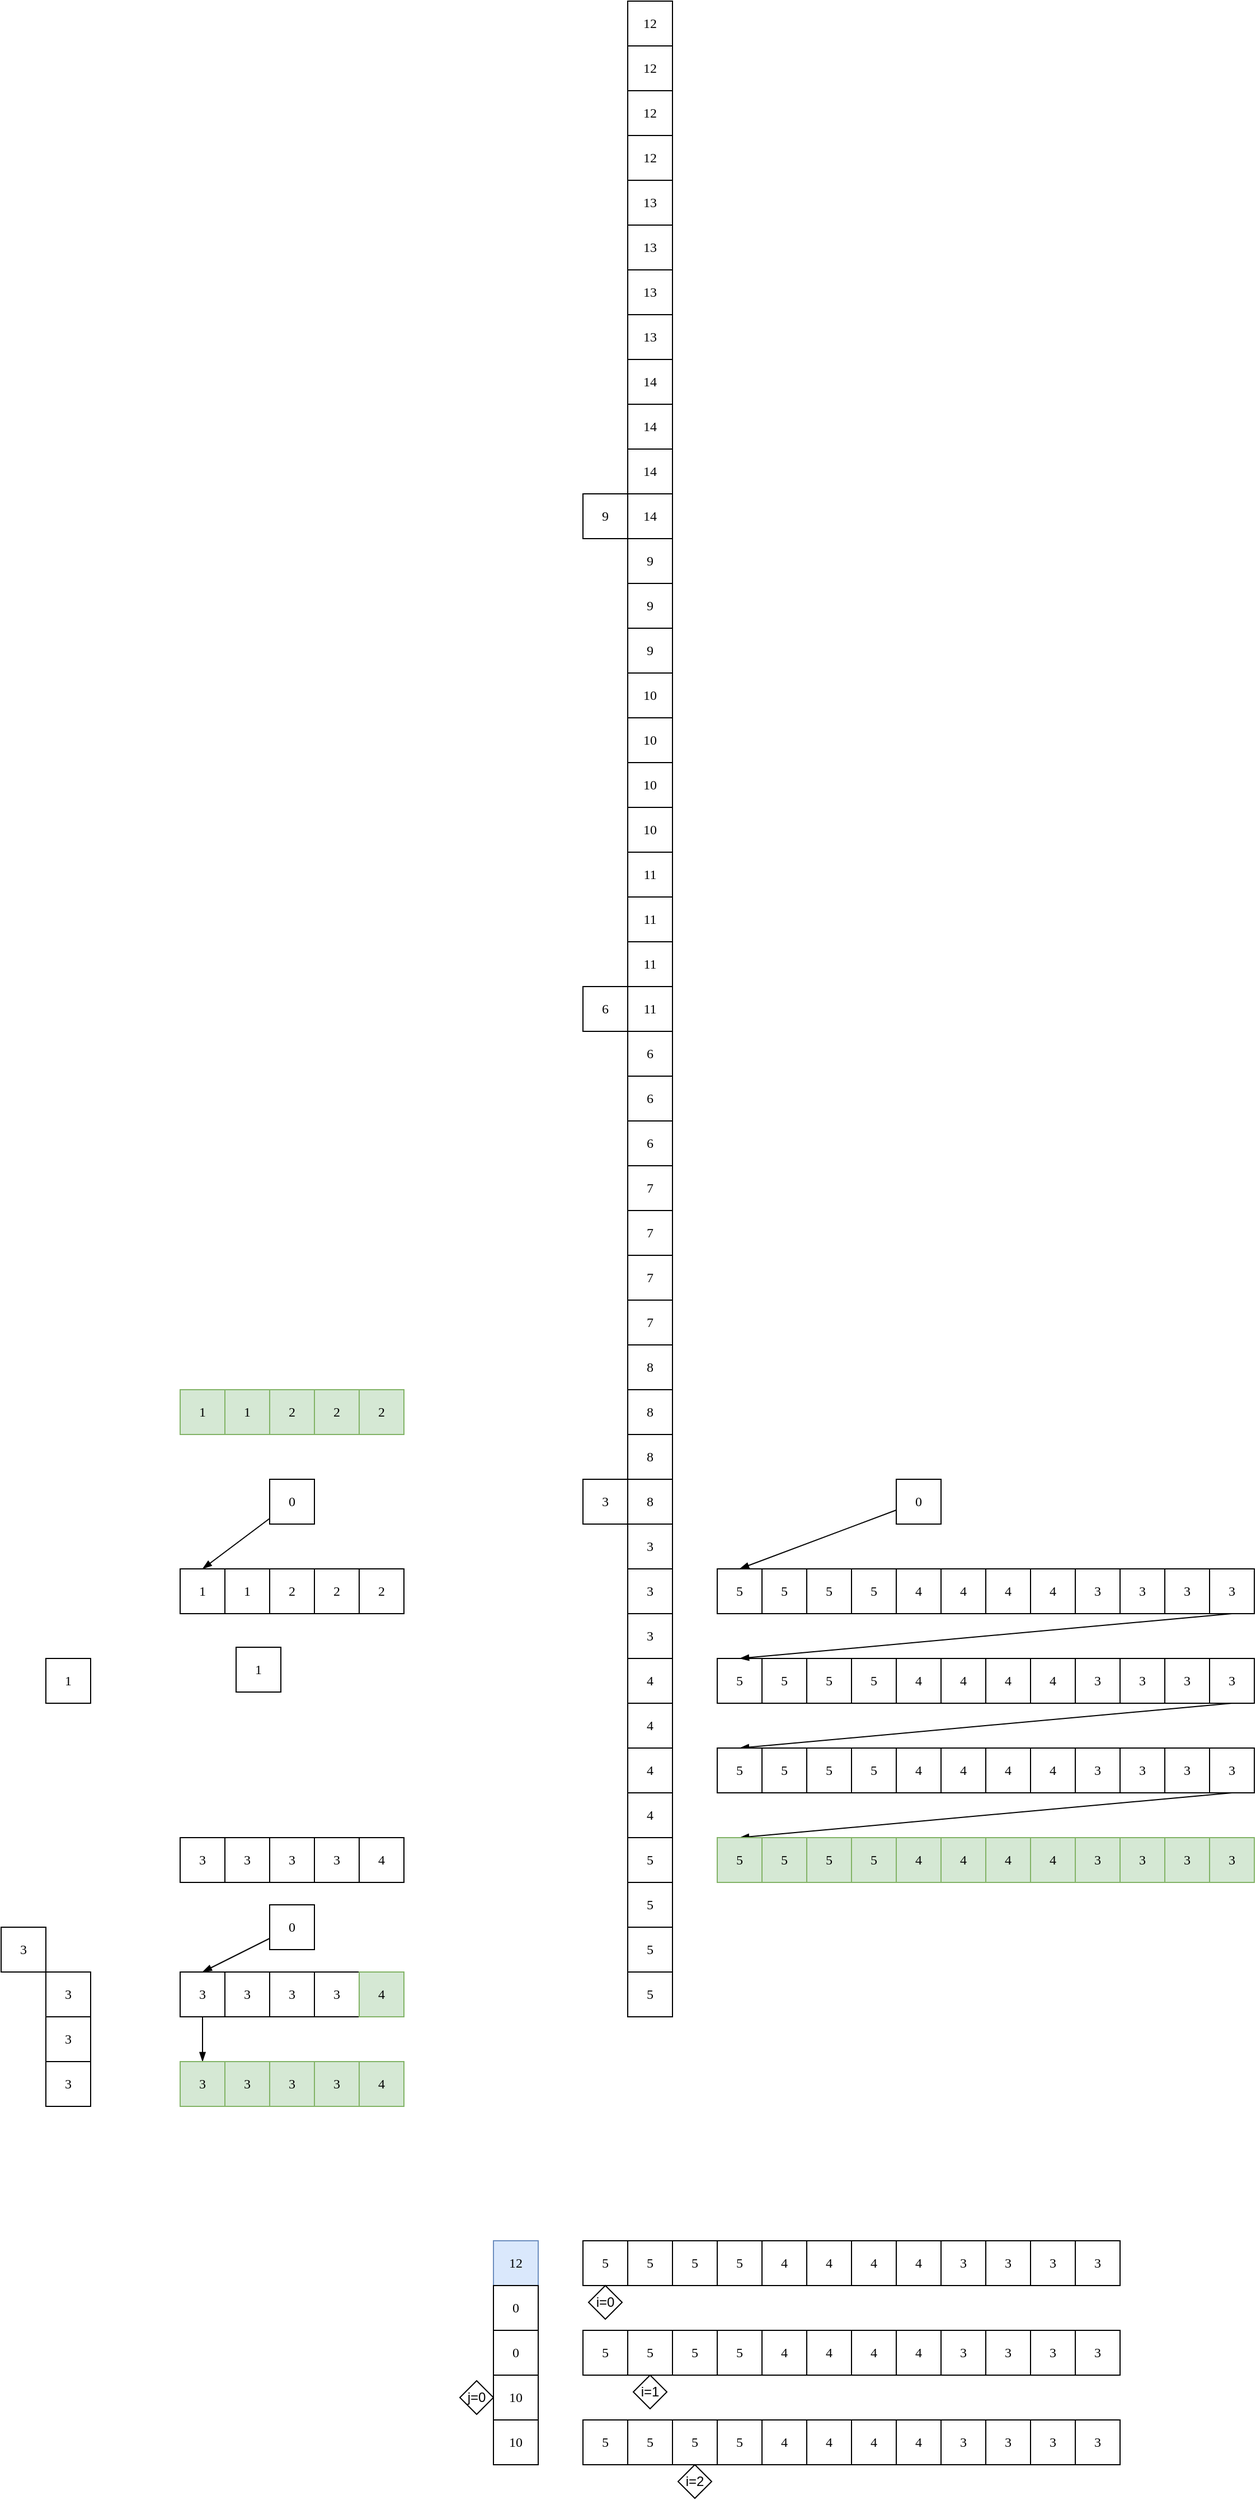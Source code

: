 <mxfile version="14.5.1" type="device"><diagram id="EjArKT-MrFbx6aZLU-S4" name="Page-1"><mxGraphModel dx="1936" dy="1906" grid="1" gridSize="10" guides="1" tooltips="1" connect="1" arrows="1" fold="1" page="1" pageScale="1" pageWidth="850" pageHeight="1100" math="0" shadow="0"><root><mxCell id="0"/><mxCell id="1" parent="0"/><mxCell id="C1ttHeHNdcTiGG76rLn--2" value="&lt;font face=&quot;Lucida Console&quot;&gt;5&lt;/font&gt;" style="rounded=0;whiteSpace=wrap;html=1;" parent="1" vertex="1"><mxGeometry x="440" y="400" width="40" height="40" as="geometry"/></mxCell><mxCell id="C1ttHeHNdcTiGG76rLn--3" value="&lt;font face=&quot;Lucida Console&quot;&gt;5&lt;/font&gt;" style="rounded=0;whiteSpace=wrap;html=1;" parent="1" vertex="1"><mxGeometry x="480" y="400" width="40" height="40" as="geometry"/></mxCell><mxCell id="C1ttHeHNdcTiGG76rLn--4" value="&lt;font face=&quot;Lucida Console&quot;&gt;5&lt;/font&gt;" style="rounded=0;whiteSpace=wrap;html=1;" parent="1" vertex="1"><mxGeometry x="520" y="400" width="40" height="40" as="geometry"/></mxCell><mxCell id="gnyh0RW03Y6L-Gr9g4Ej-10" value="&lt;font face=&quot;Lucida Console&quot;&gt;5&lt;/font&gt;" style="rounded=0;whiteSpace=wrap;html=1;" parent="1" vertex="1"><mxGeometry x="560" y="400" width="40" height="40" as="geometry"/></mxCell><mxCell id="aMTXU6fNkwUhZqyUOKyy-1" value="&lt;font face=&quot;Lucida Console&quot;&gt;4&lt;/font&gt;" style="rounded=0;whiteSpace=wrap;html=1;" parent="1" vertex="1"><mxGeometry x="600" y="400" width="40" height="40" as="geometry"/></mxCell><mxCell id="aMTXU6fNkwUhZqyUOKyy-2" value="&lt;font face=&quot;Lucida Console&quot;&gt;4&lt;/font&gt;" style="rounded=0;whiteSpace=wrap;html=1;" parent="1" vertex="1"><mxGeometry x="640" y="400" width="40" height="40" as="geometry"/></mxCell><mxCell id="aMTXU6fNkwUhZqyUOKyy-3" value="&lt;font face=&quot;Lucida Console&quot;&gt;4&lt;/font&gt;" style="rounded=0;whiteSpace=wrap;html=1;" parent="1" vertex="1"><mxGeometry x="680" y="400" width="40" height="40" as="geometry"/></mxCell><mxCell id="aMTXU6fNkwUhZqyUOKyy-4" value="&lt;font face=&quot;Lucida Console&quot;&gt;4&lt;/font&gt;" style="rounded=0;whiteSpace=wrap;html=1;" parent="1" vertex="1"><mxGeometry x="720" y="400" width="40" height="40" as="geometry"/></mxCell><mxCell id="aMTXU6fNkwUhZqyUOKyy-5" value="&lt;font face=&quot;Lucida Console&quot;&gt;3&lt;/font&gt;" style="rounded=0;whiteSpace=wrap;html=1;" parent="1" vertex="1"><mxGeometry x="760" y="400" width="40" height="40" as="geometry"/></mxCell><mxCell id="aMTXU6fNkwUhZqyUOKyy-6" value="&lt;font face=&quot;Lucida Console&quot;&gt;3&lt;/font&gt;" style="rounded=0;whiteSpace=wrap;html=1;" parent="1" vertex="1"><mxGeometry x="800" y="400" width="40" height="40" as="geometry"/></mxCell><mxCell id="aMTXU6fNkwUhZqyUOKyy-7" value="&lt;font face=&quot;Lucida Console&quot;&gt;3&lt;/font&gt;" style="rounded=0;whiteSpace=wrap;html=1;" parent="1" vertex="1"><mxGeometry x="840" y="400" width="40" height="40" as="geometry"/></mxCell><mxCell id="VJB4Swj6AAldRG0jfwW1-100" style="edgeStyle=none;rounded=0;orthogonalLoop=1;jettySize=auto;html=1;entryX=0.5;entryY=0;entryDx=0;entryDy=0;endArrow=blockThin;endFill=1;exitX=0.5;exitY=1;exitDx=0;exitDy=0;" edge="1" parent="1" source="aMTXU6fNkwUhZqyUOKyy-8" target="VJB4Swj6AAldRG0jfwW1-52"><mxGeometry relative="1" as="geometry"/></mxCell><mxCell id="aMTXU6fNkwUhZqyUOKyy-8" value="&lt;font face=&quot;Lucida Console&quot;&gt;3&lt;/font&gt;" style="rounded=0;whiteSpace=wrap;html=1;" parent="1" vertex="1"><mxGeometry x="880" y="400" width="40" height="40" as="geometry"/></mxCell><mxCell id="VJB4Swj6AAldRG0jfwW1-14" style="rounded=0;orthogonalLoop=1;jettySize=auto;html=1;entryX=0.5;entryY=0;entryDx=0;entryDy=0;endArrow=blockThin;endFill=1;" edge="1" parent="1" source="VJB4Swj6AAldRG0jfwW1-1" target="VJB4Swj6AAldRG0jfwW1-2"><mxGeometry relative="1" as="geometry"/></mxCell><mxCell id="VJB4Swj6AAldRG0jfwW1-1" value="&lt;font face=&quot;Lucida Console&quot;&gt;0&lt;/font&gt;" style="rounded=0;whiteSpace=wrap;html=1;" vertex="1" parent="1"><mxGeometry x="600" y="240" width="40" height="40" as="geometry"/></mxCell><mxCell id="VJB4Swj6AAldRG0jfwW1-15" style="edgeStyle=none;rounded=0;orthogonalLoop=1;jettySize=auto;html=1;entryX=0.5;entryY=0;entryDx=0;entryDy=0;endArrow=blockThin;endFill=1;exitX=0.5;exitY=1;exitDx=0;exitDy=0;" edge="1" parent="1" source="VJB4Swj6AAldRG0jfwW1-13" target="C1ttHeHNdcTiGG76rLn--2"><mxGeometry relative="1" as="geometry"/></mxCell><mxCell id="VJB4Swj6AAldRG0jfwW1-2" value="&lt;font face=&quot;Lucida Console&quot;&gt;5&lt;/font&gt;" style="rounded=0;whiteSpace=wrap;html=1;" vertex="1" parent="1"><mxGeometry x="440" y="320" width="40" height="40" as="geometry"/></mxCell><mxCell id="VJB4Swj6AAldRG0jfwW1-3" value="&lt;font face=&quot;Lucida Console&quot;&gt;5&lt;/font&gt;" style="rounded=0;whiteSpace=wrap;html=1;" vertex="1" parent="1"><mxGeometry x="480" y="320" width="40" height="40" as="geometry"/></mxCell><mxCell id="VJB4Swj6AAldRG0jfwW1-4" value="&lt;font face=&quot;Lucida Console&quot;&gt;5&lt;/font&gt;" style="rounded=0;whiteSpace=wrap;html=1;" vertex="1" parent="1"><mxGeometry x="520" y="320" width="40" height="40" as="geometry"/></mxCell><mxCell id="VJB4Swj6AAldRG0jfwW1-5" value="&lt;font face=&quot;Lucida Console&quot;&gt;5&lt;/font&gt;" style="rounded=0;whiteSpace=wrap;html=1;" vertex="1" parent="1"><mxGeometry x="560" y="320" width="40" height="40" as="geometry"/></mxCell><mxCell id="VJB4Swj6AAldRG0jfwW1-6" value="&lt;font face=&quot;Lucida Console&quot;&gt;4&lt;/font&gt;" style="rounded=0;whiteSpace=wrap;html=1;" vertex="1" parent="1"><mxGeometry x="600" y="320" width="40" height="40" as="geometry"/></mxCell><mxCell id="VJB4Swj6AAldRG0jfwW1-7" value="&lt;font face=&quot;Lucida Console&quot;&gt;4&lt;/font&gt;" style="rounded=0;whiteSpace=wrap;html=1;" vertex="1" parent="1"><mxGeometry x="640" y="320" width="40" height="40" as="geometry"/></mxCell><mxCell id="VJB4Swj6AAldRG0jfwW1-8" value="&lt;font face=&quot;Lucida Console&quot;&gt;4&lt;/font&gt;" style="rounded=0;whiteSpace=wrap;html=1;" vertex="1" parent="1"><mxGeometry x="680" y="320" width="40" height="40" as="geometry"/></mxCell><mxCell id="VJB4Swj6AAldRG0jfwW1-9" value="&lt;font face=&quot;Lucida Console&quot;&gt;4&lt;/font&gt;" style="rounded=0;whiteSpace=wrap;html=1;" vertex="1" parent="1"><mxGeometry x="720" y="320" width="40" height="40" as="geometry"/></mxCell><mxCell id="VJB4Swj6AAldRG0jfwW1-10" value="&lt;font face=&quot;Lucida Console&quot;&gt;3&lt;/font&gt;" style="rounded=0;whiteSpace=wrap;html=1;" vertex="1" parent="1"><mxGeometry x="760" y="320" width="40" height="40" as="geometry"/></mxCell><mxCell id="VJB4Swj6AAldRG0jfwW1-11" value="&lt;font face=&quot;Lucida Console&quot;&gt;3&lt;/font&gt;" style="rounded=0;whiteSpace=wrap;html=1;" vertex="1" parent="1"><mxGeometry x="800" y="320" width="40" height="40" as="geometry"/></mxCell><mxCell id="VJB4Swj6AAldRG0jfwW1-12" value="&lt;font face=&quot;Lucida Console&quot;&gt;3&lt;/font&gt;" style="rounded=0;whiteSpace=wrap;html=1;" vertex="1" parent="1"><mxGeometry x="840" y="320" width="40" height="40" as="geometry"/></mxCell><mxCell id="VJB4Swj6AAldRG0jfwW1-13" value="&lt;font face=&quot;Lucida Console&quot;&gt;3&lt;/font&gt;" style="rounded=0;whiteSpace=wrap;html=1;" vertex="1" parent="1"><mxGeometry x="880" y="320" width="40" height="40" as="geometry"/></mxCell><mxCell id="VJB4Swj6AAldRG0jfwW1-16" value="&lt;font face=&quot;Lucida Console&quot;&gt;1&lt;/font&gt;" style="rounded=0;whiteSpace=wrap;html=1;" vertex="1" parent="1"><mxGeometry x="-40" y="320" width="40" height="40" as="geometry"/></mxCell><mxCell id="VJB4Swj6AAldRG0jfwW1-17" value="&lt;font face=&quot;Lucida Console&quot;&gt;1&lt;/font&gt;" style="rounded=0;whiteSpace=wrap;html=1;" vertex="1" parent="1"><mxGeometry y="320" width="40" height="40" as="geometry"/></mxCell><mxCell id="VJB4Swj6AAldRG0jfwW1-18" value="&lt;font face=&quot;Lucida Console&quot;&gt;2&lt;/font&gt;" style="rounded=0;whiteSpace=wrap;html=1;" vertex="1" parent="1"><mxGeometry x="40" y="320" width="40" height="40" as="geometry"/></mxCell><mxCell id="VJB4Swj6AAldRG0jfwW1-19" value="&lt;font face=&quot;Lucida Console&quot;&gt;2&lt;/font&gt;" style="rounded=0;whiteSpace=wrap;html=1;" vertex="1" parent="1"><mxGeometry x="80" y="320" width="40" height="40" as="geometry"/></mxCell><mxCell id="VJB4Swj6AAldRG0jfwW1-20" value="&lt;font face=&quot;Lucida Console&quot;&gt;2&lt;/font&gt;" style="rounded=0;whiteSpace=wrap;html=1;" vertex="1" parent="1"><mxGeometry x="120" y="320" width="40" height="40" as="geometry"/></mxCell><mxCell id="VJB4Swj6AAldRG0jfwW1-22" style="edgeStyle=none;rounded=0;orthogonalLoop=1;jettySize=auto;html=1;entryX=0.5;entryY=0;entryDx=0;entryDy=0;endArrow=blockThin;endFill=1;" edge="1" parent="1" source="VJB4Swj6AAldRG0jfwW1-21" target="VJB4Swj6AAldRG0jfwW1-16"><mxGeometry relative="1" as="geometry"/></mxCell><mxCell id="VJB4Swj6AAldRG0jfwW1-21" value="&lt;font face=&quot;Lucida Console&quot;&gt;0&lt;/font&gt;" style="rounded=0;whiteSpace=wrap;html=1;" vertex="1" parent="1"><mxGeometry x="40" y="240" width="40" height="40" as="geometry"/></mxCell><mxCell id="VJB4Swj6AAldRG0jfwW1-23" value="&lt;font face=&quot;Lucida Console&quot;&gt;1&lt;/font&gt;" style="rounded=0;whiteSpace=wrap;html=1;fillColor=#d5e8d4;strokeColor=#82b366;" vertex="1" parent="1"><mxGeometry x="-40" y="160" width="40" height="40" as="geometry"/></mxCell><mxCell id="VJB4Swj6AAldRG0jfwW1-24" value="&lt;font face=&quot;Lucida Console&quot;&gt;1&lt;/font&gt;" style="rounded=0;whiteSpace=wrap;html=1;fillColor=#d5e8d4;strokeColor=#82b366;" vertex="1" parent="1"><mxGeometry y="160" width="40" height="40" as="geometry"/></mxCell><mxCell id="VJB4Swj6AAldRG0jfwW1-25" value="&lt;font face=&quot;Lucida Console&quot;&gt;2&lt;/font&gt;" style="rounded=0;whiteSpace=wrap;html=1;fillColor=#d5e8d4;strokeColor=#82b366;" vertex="1" parent="1"><mxGeometry x="40" y="160" width="40" height="40" as="geometry"/></mxCell><mxCell id="VJB4Swj6AAldRG0jfwW1-26" value="&lt;font face=&quot;Lucida Console&quot;&gt;2&lt;/font&gt;" style="rounded=0;whiteSpace=wrap;html=1;fillColor=#d5e8d4;strokeColor=#82b366;" vertex="1" parent="1"><mxGeometry x="80" y="160" width="40" height="40" as="geometry"/></mxCell><mxCell id="VJB4Swj6AAldRG0jfwW1-27" value="&lt;font face=&quot;Lucida Console&quot;&gt;2&lt;/font&gt;" style="rounded=0;whiteSpace=wrap;html=1;fillColor=#d5e8d4;strokeColor=#82b366;" vertex="1" parent="1"><mxGeometry x="120" y="160" width="40" height="40" as="geometry"/></mxCell><mxCell id="VJB4Swj6AAldRG0jfwW1-28" value="&lt;font face=&quot;Lucida Console&quot;&gt;1&lt;/font&gt;" style="rounded=0;whiteSpace=wrap;html=1;" vertex="1" parent="1"><mxGeometry x="-160" y="400" width="40" height="40" as="geometry"/></mxCell><mxCell id="VJB4Swj6AAldRG0jfwW1-29" value="&lt;font face=&quot;Lucida Console&quot;&gt;1&lt;/font&gt;" style="rounded=0;whiteSpace=wrap;html=1;" vertex="1" parent="1"><mxGeometry x="10" y="390" width="40" height="40" as="geometry"/></mxCell><mxCell id="VJB4Swj6AAldRG0jfwW1-30" value="&lt;font face=&quot;Lucida Console&quot;&gt;3&lt;/font&gt;" style="rounded=0;whiteSpace=wrap;html=1;" vertex="1" parent="1"><mxGeometry x="-40" y="560" width="40" height="40" as="geometry"/></mxCell><mxCell id="VJB4Swj6AAldRG0jfwW1-31" value="&lt;font face=&quot;Lucida Console&quot;&gt;3&lt;/font&gt;" style="rounded=0;whiteSpace=wrap;html=1;" vertex="1" parent="1"><mxGeometry y="560" width="40" height="40" as="geometry"/></mxCell><mxCell id="VJB4Swj6AAldRG0jfwW1-32" value="&lt;font face=&quot;Lucida Console&quot;&gt;3&lt;/font&gt;" style="rounded=0;whiteSpace=wrap;html=1;" vertex="1" parent="1"><mxGeometry x="40" y="560" width="40" height="40" as="geometry"/></mxCell><mxCell id="VJB4Swj6AAldRG0jfwW1-33" value="&lt;font face=&quot;Lucida Console&quot;&gt;3&lt;/font&gt;" style="rounded=0;whiteSpace=wrap;html=1;" vertex="1" parent="1"><mxGeometry x="80" y="560" width="40" height="40" as="geometry"/></mxCell><mxCell id="VJB4Swj6AAldRG0jfwW1-34" value="&lt;font face=&quot;Lucida Console&quot;&gt;4&lt;/font&gt;" style="rounded=0;whiteSpace=wrap;html=1;" vertex="1" parent="1"><mxGeometry x="120" y="560" width="40" height="40" as="geometry"/></mxCell><mxCell id="VJB4Swj6AAldRG0jfwW1-51" value="" style="edgeStyle=none;rounded=0;orthogonalLoop=1;jettySize=auto;html=1;endArrow=blockThin;endFill=1;entryX=0.5;entryY=0;entryDx=0;entryDy=0;" edge="1" parent="1" source="VJB4Swj6AAldRG0jfwW1-35" target="VJB4Swj6AAldRG0jfwW1-46"><mxGeometry relative="1" as="geometry"/></mxCell><mxCell id="VJB4Swj6AAldRG0jfwW1-35" value="&lt;font face=&quot;Lucida Console&quot;&gt;3&lt;/font&gt;" style="rounded=0;whiteSpace=wrap;html=1;" vertex="1" parent="1"><mxGeometry x="-40" y="680" width="40" height="40" as="geometry"/></mxCell><mxCell id="VJB4Swj6AAldRG0jfwW1-36" value="&lt;font face=&quot;Lucida Console&quot;&gt;3&lt;/font&gt;" style="rounded=0;whiteSpace=wrap;html=1;" vertex="1" parent="1"><mxGeometry y="680" width="40" height="40" as="geometry"/></mxCell><mxCell id="VJB4Swj6AAldRG0jfwW1-37" value="&lt;font face=&quot;Lucida Console&quot;&gt;3&lt;/font&gt;" style="rounded=0;whiteSpace=wrap;html=1;" vertex="1" parent="1"><mxGeometry x="40" y="680" width="40" height="40" as="geometry"/></mxCell><mxCell id="VJB4Swj6AAldRG0jfwW1-38" value="&lt;font face=&quot;Lucida Console&quot;&gt;3&lt;/font&gt;" style="rounded=0;whiteSpace=wrap;html=1;" vertex="1" parent="1"><mxGeometry x="80" y="680" width="40" height="40" as="geometry"/></mxCell><mxCell id="VJB4Swj6AAldRG0jfwW1-39" value="&lt;font face=&quot;Lucida Console&quot;&gt;4&lt;/font&gt;" style="rounded=0;whiteSpace=wrap;html=1;fillColor=#d5e8d4;strokeColor=#82b366;" vertex="1" parent="1"><mxGeometry x="120" y="680" width="40" height="40" as="geometry"/></mxCell><mxCell id="VJB4Swj6AAldRG0jfwW1-41" style="edgeStyle=none;rounded=0;orthogonalLoop=1;jettySize=auto;html=1;entryX=0.5;entryY=0;entryDx=0;entryDy=0;endArrow=blockThin;endFill=1;" edge="1" parent="1" source="VJB4Swj6AAldRG0jfwW1-40" target="VJB4Swj6AAldRG0jfwW1-35"><mxGeometry relative="1" as="geometry"/></mxCell><mxCell id="VJB4Swj6AAldRG0jfwW1-40" value="&lt;font face=&quot;Lucida Console&quot;&gt;0&lt;/font&gt;" style="rounded=0;whiteSpace=wrap;html=1;" vertex="1" parent="1"><mxGeometry x="40" y="620" width="40" height="40" as="geometry"/></mxCell><mxCell id="VJB4Swj6AAldRG0jfwW1-42" value="&lt;font face=&quot;Lucida Console&quot;&gt;3&lt;/font&gt;" style="rounded=0;whiteSpace=wrap;html=1;" vertex="1" parent="1"><mxGeometry x="-160" y="760" width="40" height="40" as="geometry"/></mxCell><mxCell id="VJB4Swj6AAldRG0jfwW1-43" value="&lt;font face=&quot;Lucida Console&quot;&gt;3&lt;/font&gt;" style="rounded=0;whiteSpace=wrap;html=1;" vertex="1" parent="1"><mxGeometry x="-160" y="720" width="40" height="40" as="geometry"/></mxCell><mxCell id="VJB4Swj6AAldRG0jfwW1-44" value="&lt;font face=&quot;Lucida Console&quot;&gt;3&lt;/font&gt;" style="rounded=0;whiteSpace=wrap;html=1;" vertex="1" parent="1"><mxGeometry x="-160" y="680" width="40" height="40" as="geometry"/></mxCell><mxCell id="VJB4Swj6AAldRG0jfwW1-45" value="&lt;font face=&quot;Lucida Console&quot;&gt;3&lt;/font&gt;" style="rounded=0;whiteSpace=wrap;html=1;" vertex="1" parent="1"><mxGeometry x="-200" y="640" width="40" height="40" as="geometry"/></mxCell><mxCell id="VJB4Swj6AAldRG0jfwW1-46" value="&lt;font face=&quot;Lucida Console&quot;&gt;3&lt;/font&gt;" style="rounded=0;whiteSpace=wrap;html=1;fillColor=#d5e8d4;strokeColor=#82b366;" vertex="1" parent="1"><mxGeometry x="-40" y="760" width="40" height="40" as="geometry"/></mxCell><mxCell id="VJB4Swj6AAldRG0jfwW1-47" value="&lt;font face=&quot;Lucida Console&quot;&gt;3&lt;/font&gt;" style="rounded=0;whiteSpace=wrap;html=1;fillColor=#d5e8d4;strokeColor=#82b366;" vertex="1" parent="1"><mxGeometry y="760" width="40" height="40" as="geometry"/></mxCell><mxCell id="VJB4Swj6AAldRG0jfwW1-48" value="&lt;font face=&quot;Lucida Console&quot;&gt;3&lt;/font&gt;" style="rounded=0;whiteSpace=wrap;html=1;fillColor=#d5e8d4;strokeColor=#82b366;" vertex="1" parent="1"><mxGeometry x="40" y="760" width="40" height="40" as="geometry"/></mxCell><mxCell id="VJB4Swj6AAldRG0jfwW1-49" value="&lt;font face=&quot;Lucida Console&quot;&gt;3&lt;/font&gt;" style="rounded=0;whiteSpace=wrap;html=1;fillColor=#d5e8d4;strokeColor=#82b366;" vertex="1" parent="1"><mxGeometry x="80" y="760" width="40" height="40" as="geometry"/></mxCell><mxCell id="VJB4Swj6AAldRG0jfwW1-50" value="&lt;font face=&quot;Lucida Console&quot;&gt;4&lt;/font&gt;" style="rounded=0;whiteSpace=wrap;html=1;fillColor=#d5e8d4;strokeColor=#82b366;" vertex="1" parent="1"><mxGeometry x="120" y="760" width="40" height="40" as="geometry"/></mxCell><mxCell id="VJB4Swj6AAldRG0jfwW1-52" value="&lt;font face=&quot;Lucida Console&quot;&gt;5&lt;/font&gt;" style="rounded=0;whiteSpace=wrap;html=1;" vertex="1" parent="1"><mxGeometry x="440" y="480" width="40" height="40" as="geometry"/></mxCell><mxCell id="VJB4Swj6AAldRG0jfwW1-53" value="&lt;font face=&quot;Lucida Console&quot;&gt;5&lt;/font&gt;" style="rounded=0;whiteSpace=wrap;html=1;" vertex="1" parent="1"><mxGeometry x="480" y="480" width="40" height="40" as="geometry"/></mxCell><mxCell id="VJB4Swj6AAldRG0jfwW1-54" value="&lt;font face=&quot;Lucida Console&quot;&gt;5&lt;/font&gt;" style="rounded=0;whiteSpace=wrap;html=1;" vertex="1" parent="1"><mxGeometry x="520" y="480" width="40" height="40" as="geometry"/></mxCell><mxCell id="VJB4Swj6AAldRG0jfwW1-55" value="&lt;font face=&quot;Lucida Console&quot;&gt;5&lt;/font&gt;" style="rounded=0;whiteSpace=wrap;html=1;" vertex="1" parent="1"><mxGeometry x="560" y="480" width="40" height="40" as="geometry"/></mxCell><mxCell id="VJB4Swj6AAldRG0jfwW1-56" value="&lt;font face=&quot;Lucida Console&quot;&gt;4&lt;/font&gt;" style="rounded=0;whiteSpace=wrap;html=1;" vertex="1" parent="1"><mxGeometry x="600" y="480" width="40" height="40" as="geometry"/></mxCell><mxCell id="VJB4Swj6AAldRG0jfwW1-57" value="&lt;font face=&quot;Lucida Console&quot;&gt;4&lt;/font&gt;" style="rounded=0;whiteSpace=wrap;html=1;" vertex="1" parent="1"><mxGeometry x="640" y="480" width="40" height="40" as="geometry"/></mxCell><mxCell id="VJB4Swj6AAldRG0jfwW1-58" value="&lt;font face=&quot;Lucida Console&quot;&gt;4&lt;/font&gt;" style="rounded=0;whiteSpace=wrap;html=1;" vertex="1" parent="1"><mxGeometry x="680" y="480" width="40" height="40" as="geometry"/></mxCell><mxCell id="VJB4Swj6AAldRG0jfwW1-59" value="&lt;font face=&quot;Lucida Console&quot;&gt;4&lt;/font&gt;" style="rounded=0;whiteSpace=wrap;html=1;" vertex="1" parent="1"><mxGeometry x="720" y="480" width="40" height="40" as="geometry"/></mxCell><mxCell id="VJB4Swj6AAldRG0jfwW1-60" value="&lt;font face=&quot;Lucida Console&quot;&gt;3&lt;/font&gt;" style="rounded=0;whiteSpace=wrap;html=1;" vertex="1" parent="1"><mxGeometry x="760" y="480" width="40" height="40" as="geometry"/></mxCell><mxCell id="VJB4Swj6AAldRG0jfwW1-61" value="&lt;font face=&quot;Lucida Console&quot;&gt;3&lt;/font&gt;" style="rounded=0;whiteSpace=wrap;html=1;" vertex="1" parent="1"><mxGeometry x="800" y="480" width="40" height="40" as="geometry"/></mxCell><mxCell id="VJB4Swj6AAldRG0jfwW1-62" value="&lt;font face=&quot;Lucida Console&quot;&gt;3&lt;/font&gt;" style="rounded=0;whiteSpace=wrap;html=1;" vertex="1" parent="1"><mxGeometry x="840" y="480" width="40" height="40" as="geometry"/></mxCell><mxCell id="VJB4Swj6AAldRG0jfwW1-125" style="edgeStyle=none;rounded=0;orthogonalLoop=1;jettySize=auto;html=1;entryX=0.5;entryY=0;entryDx=0;entryDy=0;endArrow=blockThin;endFill=1;exitX=0.5;exitY=1;exitDx=0;exitDy=0;" edge="1" parent="1" source="VJB4Swj6AAldRG0jfwW1-63" target="VJB4Swj6AAldRG0jfwW1-113"><mxGeometry relative="1" as="geometry"/></mxCell><mxCell id="VJB4Swj6AAldRG0jfwW1-63" value="&lt;font face=&quot;Lucida Console&quot;&gt;3&lt;/font&gt;" style="rounded=0;whiteSpace=wrap;html=1;" vertex="1" parent="1"><mxGeometry x="880" y="480" width="40" height="40" as="geometry"/></mxCell><mxCell id="VJB4Swj6AAldRG0jfwW1-64" value="&lt;font face=&quot;Lucida Console&quot;&gt;5&lt;/font&gt;" style="rounded=0;whiteSpace=wrap;html=1;" vertex="1" parent="1"><mxGeometry x="360" y="680" width="40" height="40" as="geometry"/></mxCell><mxCell id="VJB4Swj6AAldRG0jfwW1-65" value="&lt;font face=&quot;Lucida Console&quot;&gt;5&lt;/font&gt;" style="rounded=0;whiteSpace=wrap;html=1;" vertex="1" parent="1"><mxGeometry x="360" y="640" width="40" height="40" as="geometry"/></mxCell><mxCell id="VJB4Swj6AAldRG0jfwW1-66" value="&lt;font face=&quot;Lucida Console&quot;&gt;5&lt;/font&gt;" style="rounded=0;whiteSpace=wrap;html=1;" vertex="1" parent="1"><mxGeometry x="360" y="600" width="40" height="40" as="geometry"/></mxCell><mxCell id="VJB4Swj6AAldRG0jfwW1-67" value="&lt;font face=&quot;Lucida Console&quot;&gt;5&lt;/font&gt;" style="rounded=0;whiteSpace=wrap;html=1;" vertex="1" parent="1"><mxGeometry x="360" y="560" width="40" height="40" as="geometry"/></mxCell><mxCell id="VJB4Swj6AAldRG0jfwW1-68" value="&lt;font face=&quot;Lucida Console&quot;&gt;4&lt;/font&gt;" style="rounded=0;whiteSpace=wrap;html=1;" vertex="1" parent="1"><mxGeometry x="360" y="520" width="40" height="40" as="geometry"/></mxCell><mxCell id="VJB4Swj6AAldRG0jfwW1-69" value="&lt;font face=&quot;Lucida Console&quot;&gt;4&lt;/font&gt;" style="rounded=0;whiteSpace=wrap;html=1;" vertex="1" parent="1"><mxGeometry x="360" y="480" width="40" height="40" as="geometry"/></mxCell><mxCell id="VJB4Swj6AAldRG0jfwW1-70" value="&lt;font face=&quot;Lucida Console&quot;&gt;4&lt;/font&gt;" style="rounded=0;whiteSpace=wrap;html=1;" vertex="1" parent="1"><mxGeometry x="360" y="440" width="40" height="40" as="geometry"/></mxCell><mxCell id="VJB4Swj6AAldRG0jfwW1-71" value="&lt;font face=&quot;Lucida Console&quot;&gt;4&lt;/font&gt;" style="rounded=0;whiteSpace=wrap;html=1;" vertex="1" parent="1"><mxGeometry x="360" y="400" width="40" height="40" as="geometry"/></mxCell><mxCell id="VJB4Swj6AAldRG0jfwW1-72" value="&lt;font face=&quot;Lucida Console&quot;&gt;3&lt;/font&gt;" style="rounded=0;whiteSpace=wrap;html=1;" vertex="1" parent="1"><mxGeometry x="360" y="360" width="40" height="40" as="geometry"/></mxCell><mxCell id="VJB4Swj6AAldRG0jfwW1-73" value="&lt;font face=&quot;Lucida Console&quot;&gt;3&lt;/font&gt;" style="rounded=0;whiteSpace=wrap;html=1;" vertex="1" parent="1"><mxGeometry x="360" y="320" width="40" height="40" as="geometry"/></mxCell><mxCell id="VJB4Swj6AAldRG0jfwW1-74" value="&lt;font face=&quot;Lucida Console&quot;&gt;3&lt;/font&gt;" style="rounded=0;whiteSpace=wrap;html=1;" vertex="1" parent="1"><mxGeometry x="360" y="280" width="40" height="40" as="geometry"/></mxCell><mxCell id="VJB4Swj6AAldRG0jfwW1-75" value="&lt;font face=&quot;Lucida Console&quot;&gt;3&lt;/font&gt;" style="rounded=0;whiteSpace=wrap;html=1;" vertex="1" parent="1"><mxGeometry x="320" y="240" width="40" height="40" as="geometry"/></mxCell><mxCell id="VJB4Swj6AAldRG0jfwW1-76" value="&lt;font face=&quot;Lucida Console&quot;&gt;8&lt;/font&gt;" style="rounded=0;whiteSpace=wrap;html=1;" vertex="1" parent="1"><mxGeometry x="360" y="240" width="40" height="40" as="geometry"/></mxCell><mxCell id="VJB4Swj6AAldRG0jfwW1-77" value="&lt;font face=&quot;Lucida Console&quot;&gt;8&lt;/font&gt;" style="rounded=0;whiteSpace=wrap;html=1;" vertex="1" parent="1"><mxGeometry x="360" y="200" width="40" height="40" as="geometry"/></mxCell><mxCell id="VJB4Swj6AAldRG0jfwW1-78" value="&lt;font face=&quot;Lucida Console&quot;&gt;8&lt;/font&gt;" style="rounded=0;whiteSpace=wrap;html=1;" vertex="1" parent="1"><mxGeometry x="360" y="160" width="40" height="40" as="geometry"/></mxCell><mxCell id="VJB4Swj6AAldRG0jfwW1-79" value="&lt;font face=&quot;Lucida Console&quot;&gt;8&lt;/font&gt;" style="rounded=0;whiteSpace=wrap;html=1;" vertex="1" parent="1"><mxGeometry x="360" y="120" width="40" height="40" as="geometry"/></mxCell><mxCell id="VJB4Swj6AAldRG0jfwW1-80" value="&lt;font face=&quot;Lucida Console&quot;&gt;7&lt;/font&gt;" style="rounded=0;whiteSpace=wrap;html=1;" vertex="1" parent="1"><mxGeometry x="360" y="80" width="40" height="40" as="geometry"/></mxCell><mxCell id="VJB4Swj6AAldRG0jfwW1-81" value="&lt;font face=&quot;Lucida Console&quot;&gt;7&lt;/font&gt;" style="rounded=0;whiteSpace=wrap;html=1;" vertex="1" parent="1"><mxGeometry x="360" y="40" width="40" height="40" as="geometry"/></mxCell><mxCell id="VJB4Swj6AAldRG0jfwW1-82" value="&lt;font face=&quot;Lucida Console&quot;&gt;7&lt;/font&gt;" style="rounded=0;whiteSpace=wrap;html=1;" vertex="1" parent="1"><mxGeometry x="360" width="40" height="40" as="geometry"/></mxCell><mxCell id="VJB4Swj6AAldRG0jfwW1-83" value="&lt;font face=&quot;Lucida Console&quot;&gt;7&lt;/font&gt;" style="rounded=0;whiteSpace=wrap;html=1;" vertex="1" parent="1"><mxGeometry x="360" y="-40" width="40" height="40" as="geometry"/></mxCell><mxCell id="VJB4Swj6AAldRG0jfwW1-84" value="&lt;font face=&quot;Lucida Console&quot;&gt;6&lt;/font&gt;" style="rounded=0;whiteSpace=wrap;html=1;" vertex="1" parent="1"><mxGeometry x="360" y="-80" width="40" height="40" as="geometry"/></mxCell><mxCell id="VJB4Swj6AAldRG0jfwW1-85" value="&lt;font face=&quot;Lucida Console&quot;&gt;6&lt;/font&gt;" style="rounded=0;whiteSpace=wrap;html=1;" vertex="1" parent="1"><mxGeometry x="360" y="-120" width="40" height="40" as="geometry"/></mxCell><mxCell id="VJB4Swj6AAldRG0jfwW1-86" value="&lt;font face=&quot;Lucida Console&quot;&gt;6&lt;/font&gt;" style="rounded=0;whiteSpace=wrap;html=1;" vertex="1" parent="1"><mxGeometry x="360" y="-160" width="40" height="40" as="geometry"/></mxCell><mxCell id="VJB4Swj6AAldRG0jfwW1-87" value="&lt;font face=&quot;Lucida Console&quot;&gt;6&lt;/font&gt;" style="rounded=0;whiteSpace=wrap;html=1;" vertex="1" parent="1"><mxGeometry x="320" y="-200" width="40" height="40" as="geometry"/></mxCell><mxCell id="VJB4Swj6AAldRG0jfwW1-88" value="&lt;font face=&quot;Lucida Console&quot;&gt;11&lt;/font&gt;" style="rounded=0;whiteSpace=wrap;html=1;" vertex="1" parent="1"><mxGeometry x="360" y="-200" width="40" height="40" as="geometry"/></mxCell><mxCell id="VJB4Swj6AAldRG0jfwW1-89" value="&lt;font face=&quot;Lucida Console&quot;&gt;11&lt;/font&gt;" style="rounded=0;whiteSpace=wrap;html=1;" vertex="1" parent="1"><mxGeometry x="360" y="-240" width="40" height="40" as="geometry"/></mxCell><mxCell id="VJB4Swj6AAldRG0jfwW1-90" value="&lt;font face=&quot;Lucida Console&quot;&gt;11&lt;/font&gt;" style="rounded=0;whiteSpace=wrap;html=1;" vertex="1" parent="1"><mxGeometry x="360" y="-280" width="40" height="40" as="geometry"/></mxCell><mxCell id="VJB4Swj6AAldRG0jfwW1-91" value="&lt;font face=&quot;Lucida Console&quot;&gt;11&lt;/font&gt;" style="rounded=0;whiteSpace=wrap;html=1;" vertex="1" parent="1"><mxGeometry x="360" y="-320" width="40" height="40" as="geometry"/></mxCell><mxCell id="VJB4Swj6AAldRG0jfwW1-92" value="&lt;font face=&quot;Lucida Console&quot;&gt;10&lt;/font&gt;" style="rounded=0;whiteSpace=wrap;html=1;" vertex="1" parent="1"><mxGeometry x="360" y="-360" width="40" height="40" as="geometry"/></mxCell><mxCell id="VJB4Swj6AAldRG0jfwW1-93" value="&lt;font face=&quot;Lucida Console&quot;&gt;10&lt;/font&gt;" style="rounded=0;whiteSpace=wrap;html=1;" vertex="1" parent="1"><mxGeometry x="360" y="-400" width="40" height="40" as="geometry"/></mxCell><mxCell id="VJB4Swj6AAldRG0jfwW1-94" value="&lt;font face=&quot;Lucida Console&quot;&gt;10&lt;/font&gt;" style="rounded=0;whiteSpace=wrap;html=1;" vertex="1" parent="1"><mxGeometry x="360" y="-440" width="40" height="40" as="geometry"/></mxCell><mxCell id="VJB4Swj6AAldRG0jfwW1-95" value="&lt;font face=&quot;Lucida Console&quot;&gt;10&lt;/font&gt;" style="rounded=0;whiteSpace=wrap;html=1;" vertex="1" parent="1"><mxGeometry x="360" y="-480" width="40" height="40" as="geometry"/></mxCell><mxCell id="VJB4Swj6AAldRG0jfwW1-96" value="&lt;font face=&quot;Lucida Console&quot;&gt;9&lt;/font&gt;" style="rounded=0;whiteSpace=wrap;html=1;" vertex="1" parent="1"><mxGeometry x="360" y="-520" width="40" height="40" as="geometry"/></mxCell><mxCell id="VJB4Swj6AAldRG0jfwW1-97" value="&lt;font face=&quot;Lucida Console&quot;&gt;9&lt;/font&gt;" style="rounded=0;whiteSpace=wrap;html=1;" vertex="1" parent="1"><mxGeometry x="360" y="-560" width="40" height="40" as="geometry"/></mxCell><mxCell id="VJB4Swj6AAldRG0jfwW1-98" value="&lt;font face=&quot;Lucida Console&quot;&gt;9&lt;/font&gt;" style="rounded=0;whiteSpace=wrap;html=1;" vertex="1" parent="1"><mxGeometry x="360" y="-600" width="40" height="40" as="geometry"/></mxCell><mxCell id="VJB4Swj6AAldRG0jfwW1-99" value="&lt;font face=&quot;Lucida Console&quot;&gt;9&lt;/font&gt;" style="rounded=0;whiteSpace=wrap;html=1;" vertex="1" parent="1"><mxGeometry x="320" y="-640" width="40" height="40" as="geometry"/></mxCell><mxCell id="VJB4Swj6AAldRG0jfwW1-101" value="&lt;font face=&quot;Lucida Console&quot;&gt;14&lt;/font&gt;" style="rounded=0;whiteSpace=wrap;html=1;" vertex="1" parent="1"><mxGeometry x="360" y="-640" width="40" height="40" as="geometry"/></mxCell><mxCell id="VJB4Swj6AAldRG0jfwW1-102" value="&lt;font face=&quot;Lucida Console&quot;&gt;14&lt;/font&gt;" style="rounded=0;whiteSpace=wrap;html=1;" vertex="1" parent="1"><mxGeometry x="360" y="-680" width="40" height="40" as="geometry"/></mxCell><mxCell id="VJB4Swj6AAldRG0jfwW1-103" value="&lt;font face=&quot;Lucida Console&quot;&gt;14&lt;/font&gt;" style="rounded=0;whiteSpace=wrap;html=1;" vertex="1" parent="1"><mxGeometry x="360" y="-720" width="40" height="40" as="geometry"/></mxCell><mxCell id="VJB4Swj6AAldRG0jfwW1-104" value="&lt;font face=&quot;Lucida Console&quot;&gt;14&lt;/font&gt;" style="rounded=0;whiteSpace=wrap;html=1;" vertex="1" parent="1"><mxGeometry x="360" y="-760" width="40" height="40" as="geometry"/></mxCell><mxCell id="VJB4Swj6AAldRG0jfwW1-105" value="&lt;font face=&quot;Lucida Console&quot;&gt;13&lt;/font&gt;" style="rounded=0;whiteSpace=wrap;html=1;" vertex="1" parent="1"><mxGeometry x="360" y="-800" width="40" height="40" as="geometry"/></mxCell><mxCell id="VJB4Swj6AAldRG0jfwW1-106" value="&lt;font face=&quot;Lucida Console&quot;&gt;13&lt;/font&gt;" style="rounded=0;whiteSpace=wrap;html=1;" vertex="1" parent="1"><mxGeometry x="360" y="-840" width="40" height="40" as="geometry"/></mxCell><mxCell id="VJB4Swj6AAldRG0jfwW1-107" value="&lt;font face=&quot;Lucida Console&quot;&gt;13&lt;/font&gt;" style="rounded=0;whiteSpace=wrap;html=1;" vertex="1" parent="1"><mxGeometry x="360" y="-880" width="40" height="40" as="geometry"/></mxCell><mxCell id="VJB4Swj6AAldRG0jfwW1-108" value="&lt;font face=&quot;Lucida Console&quot;&gt;13&lt;/font&gt;" style="rounded=0;whiteSpace=wrap;html=1;" vertex="1" parent="1"><mxGeometry x="360" y="-920" width="40" height="40" as="geometry"/></mxCell><mxCell id="VJB4Swj6AAldRG0jfwW1-109" value="&lt;font face=&quot;Lucida Console&quot;&gt;12&lt;/font&gt;" style="rounded=0;whiteSpace=wrap;html=1;" vertex="1" parent="1"><mxGeometry x="360" y="-960" width="40" height="40" as="geometry"/></mxCell><mxCell id="VJB4Swj6AAldRG0jfwW1-110" value="&lt;font face=&quot;Lucida Console&quot;&gt;12&lt;/font&gt;" style="rounded=0;whiteSpace=wrap;html=1;" vertex="1" parent="1"><mxGeometry x="360" y="-1000" width="40" height="40" as="geometry"/></mxCell><mxCell id="VJB4Swj6AAldRG0jfwW1-111" value="&lt;font face=&quot;Lucida Console&quot;&gt;12&lt;/font&gt;" style="rounded=0;whiteSpace=wrap;html=1;" vertex="1" parent="1"><mxGeometry x="360" y="-1040" width="40" height="40" as="geometry"/></mxCell><mxCell id="VJB4Swj6AAldRG0jfwW1-112" value="&lt;font face=&quot;Lucida Console&quot;&gt;12&lt;/font&gt;" style="rounded=0;whiteSpace=wrap;html=1;" vertex="1" parent="1"><mxGeometry x="360" y="-1080" width="40" height="40" as="geometry"/></mxCell><mxCell id="VJB4Swj6AAldRG0jfwW1-113" value="&lt;font face=&quot;Lucida Console&quot;&gt;5&lt;/font&gt;" style="rounded=0;whiteSpace=wrap;html=1;fillColor=#d5e8d4;strokeColor=#82b366;" vertex="1" parent="1"><mxGeometry x="440" y="560" width="40" height="40" as="geometry"/></mxCell><mxCell id="VJB4Swj6AAldRG0jfwW1-114" value="&lt;font face=&quot;Lucida Console&quot;&gt;5&lt;/font&gt;" style="rounded=0;whiteSpace=wrap;html=1;fillColor=#d5e8d4;strokeColor=#82b366;" vertex="1" parent="1"><mxGeometry x="480" y="560" width="40" height="40" as="geometry"/></mxCell><mxCell id="VJB4Swj6AAldRG0jfwW1-115" value="&lt;font face=&quot;Lucida Console&quot;&gt;5&lt;/font&gt;" style="rounded=0;whiteSpace=wrap;html=1;fillColor=#d5e8d4;strokeColor=#82b366;" vertex="1" parent="1"><mxGeometry x="520" y="560" width="40" height="40" as="geometry"/></mxCell><mxCell id="VJB4Swj6AAldRG0jfwW1-116" value="&lt;font face=&quot;Lucida Console&quot;&gt;5&lt;/font&gt;" style="rounded=0;whiteSpace=wrap;html=1;fillColor=#d5e8d4;strokeColor=#82b366;" vertex="1" parent="1"><mxGeometry x="560" y="560" width="40" height="40" as="geometry"/></mxCell><mxCell id="VJB4Swj6AAldRG0jfwW1-117" value="&lt;font face=&quot;Lucida Console&quot;&gt;4&lt;/font&gt;" style="rounded=0;whiteSpace=wrap;html=1;fillColor=#d5e8d4;strokeColor=#82b366;" vertex="1" parent="1"><mxGeometry x="600" y="560" width="40" height="40" as="geometry"/></mxCell><mxCell id="VJB4Swj6AAldRG0jfwW1-118" value="&lt;font face=&quot;Lucida Console&quot;&gt;4&lt;/font&gt;" style="rounded=0;whiteSpace=wrap;html=1;fillColor=#d5e8d4;strokeColor=#82b366;" vertex="1" parent="1"><mxGeometry x="640" y="560" width="40" height="40" as="geometry"/></mxCell><mxCell id="VJB4Swj6AAldRG0jfwW1-119" value="&lt;font face=&quot;Lucida Console&quot;&gt;4&lt;/font&gt;" style="rounded=0;whiteSpace=wrap;html=1;fillColor=#d5e8d4;strokeColor=#82b366;" vertex="1" parent="1"><mxGeometry x="680" y="560" width="40" height="40" as="geometry"/></mxCell><mxCell id="VJB4Swj6AAldRG0jfwW1-120" value="&lt;font face=&quot;Lucida Console&quot;&gt;4&lt;/font&gt;" style="rounded=0;whiteSpace=wrap;html=1;fillColor=#d5e8d4;strokeColor=#82b366;" vertex="1" parent="1"><mxGeometry x="720" y="560" width="40" height="40" as="geometry"/></mxCell><mxCell id="VJB4Swj6AAldRG0jfwW1-121" value="&lt;font face=&quot;Lucida Console&quot;&gt;3&lt;/font&gt;" style="rounded=0;whiteSpace=wrap;html=1;fillColor=#d5e8d4;strokeColor=#82b366;" vertex="1" parent="1"><mxGeometry x="760" y="560" width="40" height="40" as="geometry"/></mxCell><mxCell id="VJB4Swj6AAldRG0jfwW1-122" value="&lt;font face=&quot;Lucida Console&quot;&gt;3&lt;/font&gt;" style="rounded=0;whiteSpace=wrap;html=1;fillColor=#d5e8d4;strokeColor=#82b366;" vertex="1" parent="1"><mxGeometry x="800" y="560" width="40" height="40" as="geometry"/></mxCell><mxCell id="VJB4Swj6AAldRG0jfwW1-123" value="&lt;font face=&quot;Lucida Console&quot;&gt;3&lt;/font&gt;" style="rounded=0;whiteSpace=wrap;html=1;fillColor=#d5e8d4;strokeColor=#82b366;" vertex="1" parent="1"><mxGeometry x="840" y="560" width="40" height="40" as="geometry"/></mxCell><mxCell id="VJB4Swj6AAldRG0jfwW1-124" value="&lt;font face=&quot;Lucida Console&quot;&gt;3&lt;/font&gt;" style="rounded=0;whiteSpace=wrap;html=1;fillColor=#d5e8d4;strokeColor=#82b366;" vertex="1" parent="1"><mxGeometry x="880" y="560" width="40" height="40" as="geometry"/></mxCell><mxCell id="VJB4Swj6AAldRG0jfwW1-126" value="&lt;font face=&quot;Lucida Console&quot;&gt;5&lt;/font&gt;" style="rounded=0;whiteSpace=wrap;html=1;" vertex="1" parent="1"><mxGeometry x="320" y="920" width="40" height="40" as="geometry"/></mxCell><mxCell id="VJB4Swj6AAldRG0jfwW1-127" value="&lt;font face=&quot;Lucida Console&quot;&gt;5&lt;/font&gt;" style="rounded=0;whiteSpace=wrap;html=1;" vertex="1" parent="1"><mxGeometry x="360" y="920" width="40" height="40" as="geometry"/></mxCell><mxCell id="VJB4Swj6AAldRG0jfwW1-128" value="&lt;font face=&quot;Lucida Console&quot;&gt;5&lt;/font&gt;" style="rounded=0;whiteSpace=wrap;html=1;" vertex="1" parent="1"><mxGeometry x="400" y="920" width="40" height="40" as="geometry"/></mxCell><mxCell id="VJB4Swj6AAldRG0jfwW1-129" value="&lt;font face=&quot;Lucida Console&quot;&gt;5&lt;/font&gt;" style="rounded=0;whiteSpace=wrap;html=1;" vertex="1" parent="1"><mxGeometry x="440" y="920" width="40" height="40" as="geometry"/></mxCell><mxCell id="VJB4Swj6AAldRG0jfwW1-130" value="&lt;font face=&quot;Lucida Console&quot;&gt;4&lt;/font&gt;" style="rounded=0;whiteSpace=wrap;html=1;" vertex="1" parent="1"><mxGeometry x="480" y="920" width="40" height="40" as="geometry"/></mxCell><mxCell id="VJB4Swj6AAldRG0jfwW1-131" value="&lt;font face=&quot;Lucida Console&quot;&gt;4&lt;/font&gt;" style="rounded=0;whiteSpace=wrap;html=1;" vertex="1" parent="1"><mxGeometry x="520" y="920" width="40" height="40" as="geometry"/></mxCell><mxCell id="VJB4Swj6AAldRG0jfwW1-132" value="&lt;font face=&quot;Lucida Console&quot;&gt;4&lt;/font&gt;" style="rounded=0;whiteSpace=wrap;html=1;" vertex="1" parent="1"><mxGeometry x="560" y="920" width="40" height="40" as="geometry"/></mxCell><mxCell id="VJB4Swj6AAldRG0jfwW1-133" value="&lt;font face=&quot;Lucida Console&quot;&gt;4&lt;/font&gt;" style="rounded=0;whiteSpace=wrap;html=1;" vertex="1" parent="1"><mxGeometry x="600" y="920" width="40" height="40" as="geometry"/></mxCell><mxCell id="VJB4Swj6AAldRG0jfwW1-134" value="&lt;font face=&quot;Lucida Console&quot;&gt;3&lt;/font&gt;" style="rounded=0;whiteSpace=wrap;html=1;" vertex="1" parent="1"><mxGeometry x="640" y="920" width="40" height="40" as="geometry"/></mxCell><mxCell id="VJB4Swj6AAldRG0jfwW1-135" value="&lt;font face=&quot;Lucida Console&quot;&gt;3&lt;/font&gt;" style="rounded=0;whiteSpace=wrap;html=1;" vertex="1" parent="1"><mxGeometry x="680" y="920" width="40" height="40" as="geometry"/></mxCell><mxCell id="VJB4Swj6AAldRG0jfwW1-136" value="&lt;font face=&quot;Lucida Console&quot;&gt;3&lt;/font&gt;" style="rounded=0;whiteSpace=wrap;html=1;" vertex="1" parent="1"><mxGeometry x="720" y="920" width="40" height="40" as="geometry"/></mxCell><mxCell id="VJB4Swj6AAldRG0jfwW1-137" value="&lt;font face=&quot;Lucida Console&quot;&gt;3&lt;/font&gt;" style="rounded=0;whiteSpace=wrap;html=1;" vertex="1" parent="1"><mxGeometry x="760" y="920" width="40" height="40" as="geometry"/></mxCell><mxCell id="VJB4Swj6AAldRG0jfwW1-138" value="&lt;font face=&quot;Lucida Console&quot;&gt;12&lt;/font&gt;" style="rounded=0;whiteSpace=wrap;html=1;fillColor=#dae8fc;strokeColor=#6c8ebf;" vertex="1" parent="1"><mxGeometry x="240" y="920" width="40" height="40" as="geometry"/></mxCell><mxCell id="VJB4Swj6AAldRG0jfwW1-139" value="i=0" style="rhombus;whiteSpace=wrap;html=1;" vertex="1" parent="1"><mxGeometry x="325" y="960" width="30" height="30" as="geometry"/></mxCell><mxCell id="VJB4Swj6AAldRG0jfwW1-140" value="j=0" style="rhombus;whiteSpace=wrap;html=1;" vertex="1" parent="1"><mxGeometry x="210" y="1045" width="30" height="30" as="geometry"/></mxCell><mxCell id="VJB4Swj6AAldRG0jfwW1-141" value="&lt;font face=&quot;Lucida Console&quot;&gt;10&lt;/font&gt;" style="rounded=0;whiteSpace=wrap;html=1;" vertex="1" parent="1"><mxGeometry x="240" y="1080" width="40" height="40" as="geometry"/></mxCell><mxCell id="VJB4Swj6AAldRG0jfwW1-142" value="&lt;font face=&quot;Lucida Console&quot;&gt;10&lt;/font&gt;" style="rounded=0;whiteSpace=wrap;html=1;" vertex="1" parent="1"><mxGeometry x="240" y="1040" width="40" height="40" as="geometry"/></mxCell><mxCell id="VJB4Swj6AAldRG0jfwW1-143" value="&lt;font face=&quot;Lucida Console&quot;&gt;0&lt;/font&gt;" style="rounded=0;whiteSpace=wrap;html=1;" vertex="1" parent="1"><mxGeometry x="240" y="1000" width="40" height="40" as="geometry"/></mxCell><mxCell id="VJB4Swj6AAldRG0jfwW1-144" value="&lt;font face=&quot;Lucida Console&quot;&gt;0&lt;/font&gt;" style="rounded=0;whiteSpace=wrap;html=1;" vertex="1" parent="1"><mxGeometry x="240" y="960" width="40" height="40" as="geometry"/></mxCell><mxCell id="VJB4Swj6AAldRG0jfwW1-146" value="&lt;font face=&quot;Lucida Console&quot;&gt;5&lt;/font&gt;" style="rounded=0;whiteSpace=wrap;html=1;" vertex="1" parent="1"><mxGeometry x="320" y="1000" width="40" height="40" as="geometry"/></mxCell><mxCell id="VJB4Swj6AAldRG0jfwW1-147" value="&lt;font face=&quot;Lucida Console&quot;&gt;5&lt;/font&gt;" style="rounded=0;whiteSpace=wrap;html=1;" vertex="1" parent="1"><mxGeometry x="360" y="1000" width="40" height="40" as="geometry"/></mxCell><mxCell id="VJB4Swj6AAldRG0jfwW1-148" value="&lt;font face=&quot;Lucida Console&quot;&gt;5&lt;/font&gt;" style="rounded=0;whiteSpace=wrap;html=1;" vertex="1" parent="1"><mxGeometry x="400" y="1000" width="40" height="40" as="geometry"/></mxCell><mxCell id="VJB4Swj6AAldRG0jfwW1-149" value="&lt;font face=&quot;Lucida Console&quot;&gt;5&lt;/font&gt;" style="rounded=0;whiteSpace=wrap;html=1;" vertex="1" parent="1"><mxGeometry x="440" y="1000" width="40" height="40" as="geometry"/></mxCell><mxCell id="VJB4Swj6AAldRG0jfwW1-150" value="&lt;font face=&quot;Lucida Console&quot;&gt;4&lt;/font&gt;" style="rounded=0;whiteSpace=wrap;html=1;" vertex="1" parent="1"><mxGeometry x="480" y="1000" width="40" height="40" as="geometry"/></mxCell><mxCell id="VJB4Swj6AAldRG0jfwW1-151" value="&lt;font face=&quot;Lucida Console&quot;&gt;4&lt;/font&gt;" style="rounded=0;whiteSpace=wrap;html=1;" vertex="1" parent="1"><mxGeometry x="520" y="1000" width="40" height="40" as="geometry"/></mxCell><mxCell id="VJB4Swj6AAldRG0jfwW1-152" value="&lt;font face=&quot;Lucida Console&quot;&gt;4&lt;/font&gt;" style="rounded=0;whiteSpace=wrap;html=1;" vertex="1" parent="1"><mxGeometry x="560" y="1000" width="40" height="40" as="geometry"/></mxCell><mxCell id="VJB4Swj6AAldRG0jfwW1-153" value="&lt;font face=&quot;Lucida Console&quot;&gt;4&lt;/font&gt;" style="rounded=0;whiteSpace=wrap;html=1;" vertex="1" parent="1"><mxGeometry x="600" y="1000" width="40" height="40" as="geometry"/></mxCell><mxCell id="VJB4Swj6AAldRG0jfwW1-154" value="&lt;font face=&quot;Lucida Console&quot;&gt;3&lt;/font&gt;" style="rounded=0;whiteSpace=wrap;html=1;" vertex="1" parent="1"><mxGeometry x="640" y="1000" width="40" height="40" as="geometry"/></mxCell><mxCell id="VJB4Swj6AAldRG0jfwW1-155" value="&lt;font face=&quot;Lucida Console&quot;&gt;3&lt;/font&gt;" style="rounded=0;whiteSpace=wrap;html=1;" vertex="1" parent="1"><mxGeometry x="680" y="1000" width="40" height="40" as="geometry"/></mxCell><mxCell id="VJB4Swj6AAldRG0jfwW1-156" value="&lt;font face=&quot;Lucida Console&quot;&gt;3&lt;/font&gt;" style="rounded=0;whiteSpace=wrap;html=1;" vertex="1" parent="1"><mxGeometry x="720" y="1000" width="40" height="40" as="geometry"/></mxCell><mxCell id="VJB4Swj6AAldRG0jfwW1-157" value="&lt;font face=&quot;Lucida Console&quot;&gt;3&lt;/font&gt;" style="rounded=0;whiteSpace=wrap;html=1;" vertex="1" parent="1"><mxGeometry x="760" y="1000" width="40" height="40" as="geometry"/></mxCell><mxCell id="VJB4Swj6AAldRG0jfwW1-158" value="i=1" style="rhombus;whiteSpace=wrap;html=1;" vertex="1" parent="1"><mxGeometry x="365" y="1040" width="30" height="30" as="geometry"/></mxCell><mxCell id="VJB4Swj6AAldRG0jfwW1-159" value="&lt;font face=&quot;Lucida Console&quot;&gt;5&lt;/font&gt;" style="rounded=0;whiteSpace=wrap;html=1;" vertex="1" parent="1"><mxGeometry x="320" y="1080" width="40" height="40" as="geometry"/></mxCell><mxCell id="VJB4Swj6AAldRG0jfwW1-160" value="&lt;font face=&quot;Lucida Console&quot;&gt;5&lt;/font&gt;" style="rounded=0;whiteSpace=wrap;html=1;" vertex="1" parent="1"><mxGeometry x="360" y="1080" width="40" height="40" as="geometry"/></mxCell><mxCell id="VJB4Swj6AAldRG0jfwW1-161" value="&lt;font face=&quot;Lucida Console&quot;&gt;5&lt;/font&gt;" style="rounded=0;whiteSpace=wrap;html=1;" vertex="1" parent="1"><mxGeometry x="400" y="1080" width="40" height="40" as="geometry"/></mxCell><mxCell id="VJB4Swj6AAldRG0jfwW1-162" value="&lt;font face=&quot;Lucida Console&quot;&gt;5&lt;/font&gt;" style="rounded=0;whiteSpace=wrap;html=1;" vertex="1" parent="1"><mxGeometry x="440" y="1080" width="40" height="40" as="geometry"/></mxCell><mxCell id="VJB4Swj6AAldRG0jfwW1-163" value="&lt;font face=&quot;Lucida Console&quot;&gt;4&lt;/font&gt;" style="rounded=0;whiteSpace=wrap;html=1;" vertex="1" parent="1"><mxGeometry x="480" y="1080" width="40" height="40" as="geometry"/></mxCell><mxCell id="VJB4Swj6AAldRG0jfwW1-164" value="&lt;font face=&quot;Lucida Console&quot;&gt;4&lt;/font&gt;" style="rounded=0;whiteSpace=wrap;html=1;" vertex="1" parent="1"><mxGeometry x="520" y="1080" width="40" height="40" as="geometry"/></mxCell><mxCell id="VJB4Swj6AAldRG0jfwW1-165" value="&lt;font face=&quot;Lucida Console&quot;&gt;4&lt;/font&gt;" style="rounded=0;whiteSpace=wrap;html=1;" vertex="1" parent="1"><mxGeometry x="560" y="1080" width="40" height="40" as="geometry"/></mxCell><mxCell id="VJB4Swj6AAldRG0jfwW1-166" value="&lt;font face=&quot;Lucida Console&quot;&gt;4&lt;/font&gt;" style="rounded=0;whiteSpace=wrap;html=1;" vertex="1" parent="1"><mxGeometry x="600" y="1080" width="40" height="40" as="geometry"/></mxCell><mxCell id="VJB4Swj6AAldRG0jfwW1-167" value="&lt;font face=&quot;Lucida Console&quot;&gt;3&lt;/font&gt;" style="rounded=0;whiteSpace=wrap;html=1;" vertex="1" parent="1"><mxGeometry x="640" y="1080" width="40" height="40" as="geometry"/></mxCell><mxCell id="VJB4Swj6AAldRG0jfwW1-168" value="&lt;font face=&quot;Lucida Console&quot;&gt;3&lt;/font&gt;" style="rounded=0;whiteSpace=wrap;html=1;" vertex="1" parent="1"><mxGeometry x="680" y="1080" width="40" height="40" as="geometry"/></mxCell><mxCell id="VJB4Swj6AAldRG0jfwW1-169" value="&lt;font face=&quot;Lucida Console&quot;&gt;3&lt;/font&gt;" style="rounded=0;whiteSpace=wrap;html=1;" vertex="1" parent="1"><mxGeometry x="720" y="1080" width="40" height="40" as="geometry"/></mxCell><mxCell id="VJB4Swj6AAldRG0jfwW1-170" value="&lt;font face=&quot;Lucida Console&quot;&gt;3&lt;/font&gt;" style="rounded=0;whiteSpace=wrap;html=1;" vertex="1" parent="1"><mxGeometry x="760" y="1080" width="40" height="40" as="geometry"/></mxCell><mxCell id="VJB4Swj6AAldRG0jfwW1-171" value="i=2" style="rhombus;whiteSpace=wrap;html=1;" vertex="1" parent="1"><mxGeometry x="405" y="1120" width="30" height="30" as="geometry"/></mxCell></root></mxGraphModel></diagram></mxfile>